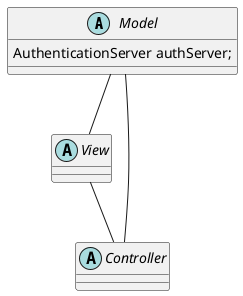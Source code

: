 @startuml

abstract class Model {
    AuthenticationServer authServer;
}

abstract class View

abstract class Controller

View -- Controller
Model -- View
Controller -- Model

@enduml

